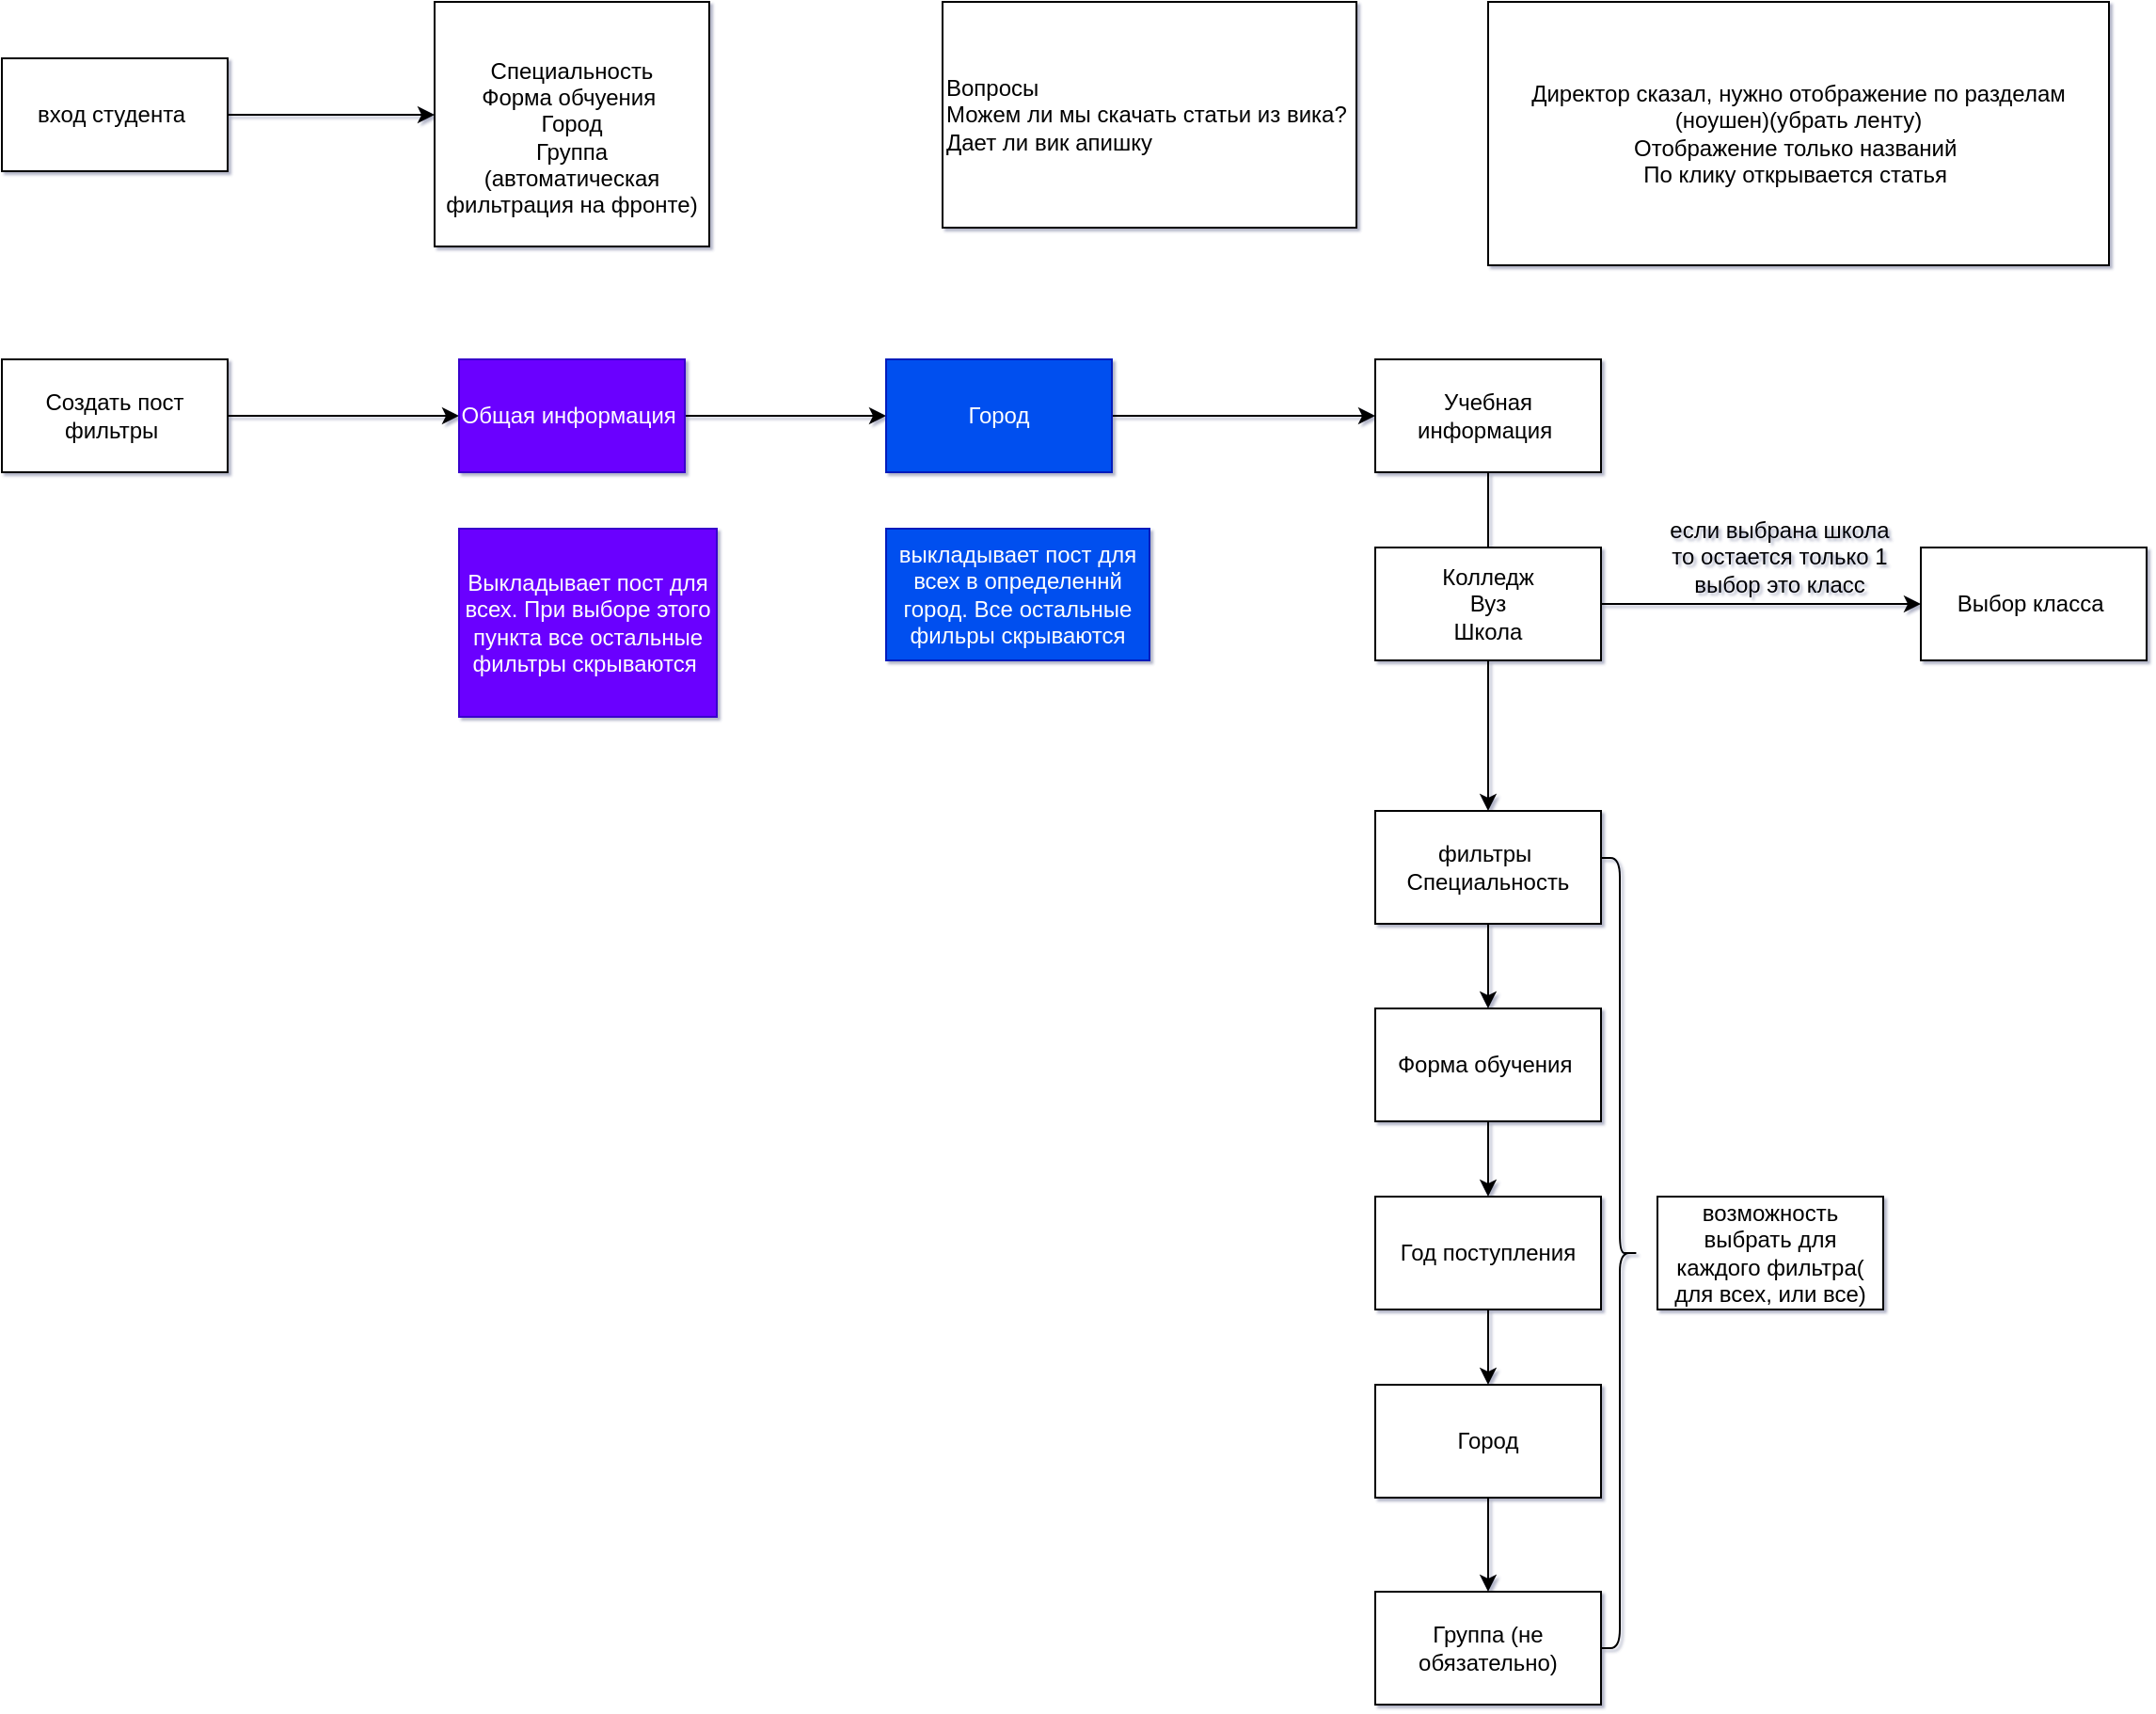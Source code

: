 <mxfile version="28.1.0">
  <diagram name="Страница — 1" id="JFmpAm3WH8YWqq2uzqp-">
    <mxGraphModel dx="1042" dy="670" grid="1" gridSize="10" guides="1" tooltips="1" connect="1" arrows="1" fold="1" page="1" pageScale="1" pageWidth="827" pageHeight="1169" background="#ffffff" math="0" shadow="1">
      <root>
        <mxCell id="0" />
        <mxCell id="1" parent="0" />
        <mxCell id="k9Ec4tWy4QfhTWG7qi_L-3" style="edgeStyle=orthogonalEdgeStyle;rounded=0;orthogonalLoop=1;jettySize=auto;html=1;" parent="1" source="k9Ec4tWy4QfhTWG7qi_L-1" edge="1">
          <mxGeometry relative="1" as="geometry">
            <mxPoint x="290" y="130" as="targetPoint" />
          </mxGeometry>
        </mxCell>
        <mxCell id="k9Ec4tWy4QfhTWG7qi_L-1" value="вход студента&amp;nbsp;" style="rounded=0;whiteSpace=wrap;html=1;" parent="1" vertex="1">
          <mxGeometry x="60" y="100" width="120" height="60" as="geometry" />
        </mxCell>
        <mxCell id="k9Ec4tWy4QfhTWG7qi_L-2" value="&lt;br&gt;Специальность&lt;br&gt;Форма обчуения&amp;nbsp;&lt;br&gt;Город&lt;br&gt;Группа&lt;br&gt;(автоматическая фильтрация на фронте)" style="rounded=0;whiteSpace=wrap;html=1;" parent="1" vertex="1">
          <mxGeometry x="290" y="70" width="146" height="130" as="geometry" />
        </mxCell>
        <mxCell id="k9Ec4tWy4QfhTWG7qi_L-6" style="edgeStyle=orthogonalEdgeStyle;rounded=0;orthogonalLoop=1;jettySize=auto;html=1;entryX=0;entryY=0.5;entryDx=0;entryDy=0;" parent="1" source="k9Ec4tWy4QfhTWG7qi_L-4" target="k9Ec4tWy4QfhTWG7qi_L-5" edge="1">
          <mxGeometry relative="1" as="geometry" />
        </mxCell>
        <mxCell id="k9Ec4tWy4QfhTWG7qi_L-4" value="Создать пост&lt;br&gt;фильтры&amp;nbsp;" style="rounded=0;whiteSpace=wrap;html=1;" parent="1" vertex="1">
          <mxGeometry x="60" y="260" width="120" height="60" as="geometry" />
        </mxCell>
        <mxCell id="k9Ec4tWy4QfhTWG7qi_L-9" style="edgeStyle=orthogonalEdgeStyle;rounded=0;orthogonalLoop=1;jettySize=auto;html=1;entryX=0;entryY=0.5;entryDx=0;entryDy=0;" parent="1" source="k9Ec4tWy4QfhTWG7qi_L-5" target="k9Ec4tWy4QfhTWG7qi_L-8" edge="1">
          <mxGeometry relative="1" as="geometry" />
        </mxCell>
        <mxCell id="k9Ec4tWy4QfhTWG7qi_L-5" value="Общая информация&amp;nbsp;" style="rounded=0;whiteSpace=wrap;html=1;fillColor=#6a00ff;fontColor=#ffffff;strokeColor=#3700CC;" parent="1" vertex="1">
          <mxGeometry x="303" y="260" width="120" height="60" as="geometry" />
        </mxCell>
        <mxCell id="k9Ec4tWy4QfhTWG7qi_L-7" value="Выкладывает пост для всех. При выборе этого пункта все остальные фильтры скрываются&amp;nbsp;" style="rounded=0;whiteSpace=wrap;html=1;fillColor=#6a00ff;fontColor=#ffffff;strokeColor=#3700CC;" parent="1" vertex="1">
          <mxGeometry x="303" y="350" width="137" height="100" as="geometry" />
        </mxCell>
        <mxCell id="k9Ec4tWy4QfhTWG7qi_L-12" style="edgeStyle=orthogonalEdgeStyle;rounded=0;orthogonalLoop=1;jettySize=auto;html=1;entryX=0;entryY=0.5;entryDx=0;entryDy=0;" parent="1" source="k9Ec4tWy4QfhTWG7qi_L-8" target="k9Ec4tWy4QfhTWG7qi_L-11" edge="1">
          <mxGeometry relative="1" as="geometry" />
        </mxCell>
        <mxCell id="k9Ec4tWy4QfhTWG7qi_L-8" value="Город" style="rounded=0;whiteSpace=wrap;html=1;fillColor=#0050ef;fontColor=#ffffff;strokeColor=#001DBC;" parent="1" vertex="1">
          <mxGeometry x="530" y="260" width="120" height="60" as="geometry" />
        </mxCell>
        <mxCell id="k9Ec4tWy4QfhTWG7qi_L-10" value="выкладывает пост для всех в определеннй город. Все остальные фильры скрываются" style="rounded=0;whiteSpace=wrap;html=1;fillColor=#0050ef;fontColor=#ffffff;strokeColor=#001DBC;" parent="1" vertex="1">
          <mxGeometry x="530" y="350" width="140" height="70" as="geometry" />
        </mxCell>
        <mxCell id="VKy8KMV9oymrr06K2iVw-2" style="edgeStyle=orthogonalEdgeStyle;rounded=0;orthogonalLoop=1;jettySize=auto;html=1;" parent="1" source="k9Ec4tWy4QfhTWG7qi_L-11" edge="1">
          <mxGeometry relative="1" as="geometry">
            <mxPoint x="850" y="370" as="targetPoint" />
          </mxGeometry>
        </mxCell>
        <mxCell id="k9Ec4tWy4QfhTWG7qi_L-11" value="Учебная информация&amp;nbsp;" style="rounded=0;whiteSpace=wrap;html=1;" parent="1" vertex="1">
          <mxGeometry x="790" y="260" width="120" height="60" as="geometry" />
        </mxCell>
        <mxCell id="VKy8KMV9oymrr06K2iVw-4" style="edgeStyle=orthogonalEdgeStyle;rounded=0;orthogonalLoop=1;jettySize=auto;html=1;entryX=0.5;entryY=0;entryDx=0;entryDy=0;" parent="1" source="8d3qM4YQGqwuRDhm3hNM-2" target="VKy8KMV9oymrr06K2iVw-3" edge="1">
          <mxGeometry relative="1" as="geometry" />
        </mxCell>
        <mxCell id="8d3qM4YQGqwuRDhm3hNM-2" value="фильтры&amp;nbsp;&lt;div&gt;Специальность&lt;/div&gt;" style="rounded=0;whiteSpace=wrap;html=1;" parent="1" vertex="1">
          <mxGeometry x="790" y="500" width="120" height="60" as="geometry" />
        </mxCell>
        <mxCell id="VKy8KMV9oymrr06K2iVw-1" value="Вопросы&lt;br&gt;&lt;div style=&quot;text-align: justify;&quot;&gt;&lt;span style=&quot;background-color: transparent; color: light-dark(rgb(0, 0, 0), rgb(255, 255, 255));&quot;&gt;Можем ли мы скачать статьи из вика?&lt;br&gt;Дает ли вик апишку&amp;nbsp;&lt;/span&gt;&lt;/div&gt;" style="rounded=0;whiteSpace=wrap;html=1;align=left;" parent="1" vertex="1">
          <mxGeometry x="560" y="70" width="220" height="120" as="geometry" />
        </mxCell>
        <mxCell id="VKy8KMV9oymrr06K2iVw-6" style="edgeStyle=orthogonalEdgeStyle;rounded=0;orthogonalLoop=1;jettySize=auto;html=1;entryX=0.5;entryY=0;entryDx=0;entryDy=0;" parent="1" source="VKy8KMV9oymrr06K2iVw-3" target="VKy8KMV9oymrr06K2iVw-5" edge="1">
          <mxGeometry relative="1" as="geometry" />
        </mxCell>
        <mxCell id="VKy8KMV9oymrr06K2iVw-3" value="Форма обучения&amp;nbsp;" style="rounded=0;whiteSpace=wrap;html=1;" parent="1" vertex="1">
          <mxGeometry x="790" y="605" width="120" height="60" as="geometry" />
        </mxCell>
        <mxCell id="VKy8KMV9oymrr06K2iVw-8" style="edgeStyle=orthogonalEdgeStyle;rounded=0;orthogonalLoop=1;jettySize=auto;html=1;entryX=0.5;entryY=0;entryDx=0;entryDy=0;" parent="1" source="VKy8KMV9oymrr06K2iVw-5" target="VKy8KMV9oymrr06K2iVw-7" edge="1">
          <mxGeometry relative="1" as="geometry" />
        </mxCell>
        <mxCell id="VKy8KMV9oymrr06K2iVw-5" value="Год поступления" style="rounded=0;whiteSpace=wrap;html=1;" parent="1" vertex="1">
          <mxGeometry x="790" y="705" width="120" height="60" as="geometry" />
        </mxCell>
        <mxCell id="VKy8KMV9oymrr06K2iVw-10" style="edgeStyle=orthogonalEdgeStyle;rounded=0;orthogonalLoop=1;jettySize=auto;html=1;entryX=0.5;entryY=0;entryDx=0;entryDy=0;" parent="1" source="VKy8KMV9oymrr06K2iVw-7" target="VKy8KMV9oymrr06K2iVw-9" edge="1">
          <mxGeometry relative="1" as="geometry" />
        </mxCell>
        <mxCell id="VKy8KMV9oymrr06K2iVw-7" value="Город" style="rounded=0;whiteSpace=wrap;html=1;" parent="1" vertex="1">
          <mxGeometry x="790" y="805" width="120" height="60" as="geometry" />
        </mxCell>
        <mxCell id="VKy8KMV9oymrr06K2iVw-9" value="Группа (не обязательно)" style="rounded=0;whiteSpace=wrap;html=1;" parent="1" vertex="1">
          <mxGeometry x="790" y="915" width="120" height="60" as="geometry" />
        </mxCell>
        <mxCell id="VKy8KMV9oymrr06K2iVw-11" value="" style="shape=curlyBracket;whiteSpace=wrap;html=1;rounded=1;labelPosition=left;verticalLabelPosition=middle;align=right;verticalAlign=middle;direction=west;" parent="1" vertex="1">
          <mxGeometry x="910" y="525" width="20" height="420" as="geometry" />
        </mxCell>
        <mxCell id="VKy8KMV9oymrr06K2iVw-16" style="edgeStyle=orthogonalEdgeStyle;rounded=0;orthogonalLoop=1;jettySize=auto;html=1;" parent="1" source="VKy8KMV9oymrr06K2iVw-15" target="8d3qM4YQGqwuRDhm3hNM-2" edge="1">
          <mxGeometry relative="1" as="geometry" />
        </mxCell>
        <mxCell id="VKy8KMV9oymrr06K2iVw-18" style="edgeStyle=orthogonalEdgeStyle;rounded=0;orthogonalLoop=1;jettySize=auto;html=1;entryX=0;entryY=0.5;entryDx=0;entryDy=0;" parent="1" source="VKy8KMV9oymrr06K2iVw-15" target="VKy8KMV9oymrr06K2iVw-17" edge="1">
          <mxGeometry relative="1" as="geometry" />
        </mxCell>
        <mxCell id="VKy8KMV9oymrr06K2iVw-15" value="Колледж&lt;br&gt;Вуз&lt;br&gt;Школа" style="rounded=0;whiteSpace=wrap;html=1;" parent="1" vertex="1">
          <mxGeometry x="790" y="360" width="120" height="60" as="geometry" />
        </mxCell>
        <mxCell id="VKy8KMV9oymrr06K2iVw-17" value="Выбор класса&amp;nbsp;" style="rounded=0;whiteSpace=wrap;html=1;" parent="1" vertex="1">
          <mxGeometry x="1080" y="360" width="120" height="60" as="geometry" />
        </mxCell>
        <mxCell id="VKy8KMV9oymrr06K2iVw-19" value="если выбрана школа то остается только 1 выбор это класс" style="text;html=1;align=center;verticalAlign=middle;whiteSpace=wrap;rounded=0;" parent="1" vertex="1">
          <mxGeometry x="940" y="340" width="130" height="50" as="geometry" />
        </mxCell>
        <mxCell id="PMe_Dls5NtTG308cswaD-1" value="возможность выбрать для каждого фильтра( для всех, или все)" style="rounded=0;whiteSpace=wrap;html=1;" parent="1" vertex="1">
          <mxGeometry x="940" y="705" width="120" height="60" as="geometry" />
        </mxCell>
        <mxCell id="VKy8KMV9oymrr06K2iVw-21" value="Директор сказал, нужно отображение по разделам (ноушен)(убрать ленту)&lt;br&gt;Отображение только названий&amp;nbsp;&lt;br&gt;По клику открывается статья&amp;nbsp;" style="rounded=0;whiteSpace=wrap;html=1;" parent="1" vertex="1">
          <mxGeometry x="850" y="70" width="330" height="140" as="geometry" />
        </mxCell>
      </root>
    </mxGraphModel>
  </diagram>
</mxfile>
